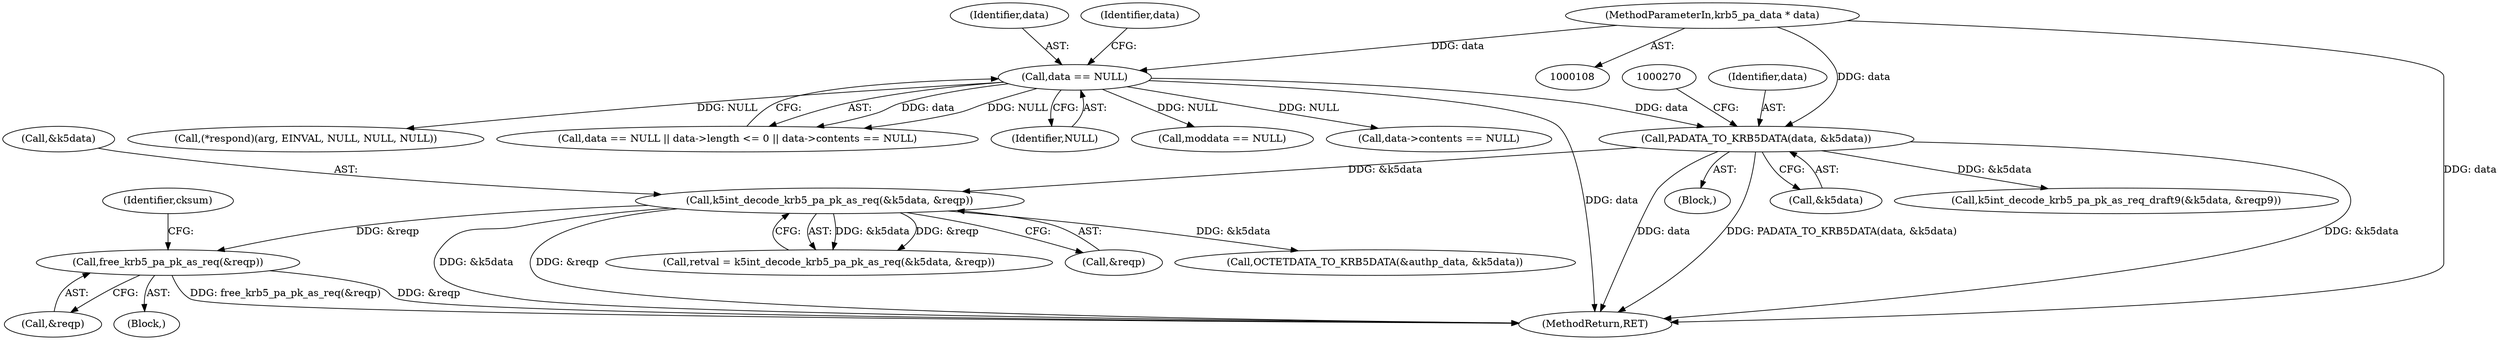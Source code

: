 digraph "0_krb5_e3b5a5e5267818c97750b266df50b6a3d4649604_1@API" {
"1000912" [label="(Call,free_krb5_pa_pk_as_req(&reqp))"];
"1000280" [label="(Call,k5int_decode_krb5_pa_pk_as_req(&k5data, &reqp))"];
"1000264" [label="(Call,PADATA_TO_KRB5DATA(data, &k5data))"];
"1000186" [label="(Call,data == NULL)"];
"1000113" [label="(MethodParameterIn,krb5_pa_data * data)"];
"1000187" [label="(Identifier,data)"];
"1000113" [label="(MethodParameterIn,krb5_pa_data * data)"];
"1000283" [label="(Call,&reqp)"];
"1000192" [label="(Identifier,data)"];
"1000185" [label="(Call,data == NULL || data->length <= 0 || data->contents == NULL)"];
"1000209" [label="(Call,moddata == NULL)"];
"1000278" [label="(Call,retval = k5int_decode_krb5_pa_pk_as_req(&k5data, &reqp))"];
"1000186" [label="(Call,data == NULL)"];
"1000119" [label="(Block,)"];
"1000265" [label="(Identifier,data)"];
"1000912" [label="(Call,free_krb5_pa_pk_as_req(&reqp))"];
"1000953" [label="(MethodReturn,RET)"];
"1000917" [label="(Identifier,cksum)"];
"1000281" [label="(Call,&k5data)"];
"1000195" [label="(Call,data->contents == NULL)"];
"1000533" [label="(Call,OCTETDATA_TO_KRB5DATA(&authp_data, &k5data))"];
"1000188" [label="(Identifier,NULL)"];
"1000363" [label="(Call,k5int_decode_krb5_pa_pk_as_req_draft9(&k5data, &reqp9))"];
"1000913" [label="(Call,&reqp)"];
"1000264" [label="(Call,PADATA_TO_KRB5DATA(data, &k5data))"];
"1000280" [label="(Call,k5int_decode_krb5_pa_pk_as_req(&k5data, &reqp))"];
"1000201" [label="(Call,(*respond)(arg, EINVAL, NULL, NULL, NULL))"];
"1000910" [label="(Block,)"];
"1000266" [label="(Call,&k5data)"];
"1000912" -> "1000910"  [label="AST: "];
"1000912" -> "1000913"  [label="CFG: "];
"1000913" -> "1000912"  [label="AST: "];
"1000917" -> "1000912"  [label="CFG: "];
"1000912" -> "1000953"  [label="DDG: free_krb5_pa_pk_as_req(&reqp)"];
"1000912" -> "1000953"  [label="DDG: &reqp"];
"1000280" -> "1000912"  [label="DDG: &reqp"];
"1000280" -> "1000278"  [label="AST: "];
"1000280" -> "1000283"  [label="CFG: "];
"1000281" -> "1000280"  [label="AST: "];
"1000283" -> "1000280"  [label="AST: "];
"1000278" -> "1000280"  [label="CFG: "];
"1000280" -> "1000953"  [label="DDG: &k5data"];
"1000280" -> "1000953"  [label="DDG: &reqp"];
"1000280" -> "1000278"  [label="DDG: &k5data"];
"1000280" -> "1000278"  [label="DDG: &reqp"];
"1000264" -> "1000280"  [label="DDG: &k5data"];
"1000280" -> "1000533"  [label="DDG: &k5data"];
"1000264" -> "1000119"  [label="AST: "];
"1000264" -> "1000266"  [label="CFG: "];
"1000265" -> "1000264"  [label="AST: "];
"1000266" -> "1000264"  [label="AST: "];
"1000270" -> "1000264"  [label="CFG: "];
"1000264" -> "1000953"  [label="DDG: data"];
"1000264" -> "1000953"  [label="DDG: PADATA_TO_KRB5DATA(data, &k5data)"];
"1000264" -> "1000953"  [label="DDG: &k5data"];
"1000186" -> "1000264"  [label="DDG: data"];
"1000113" -> "1000264"  [label="DDG: data"];
"1000264" -> "1000363"  [label="DDG: &k5data"];
"1000186" -> "1000185"  [label="AST: "];
"1000186" -> "1000188"  [label="CFG: "];
"1000187" -> "1000186"  [label="AST: "];
"1000188" -> "1000186"  [label="AST: "];
"1000192" -> "1000186"  [label="CFG: "];
"1000185" -> "1000186"  [label="CFG: "];
"1000186" -> "1000953"  [label="DDG: data"];
"1000186" -> "1000185"  [label="DDG: data"];
"1000186" -> "1000185"  [label="DDG: NULL"];
"1000113" -> "1000186"  [label="DDG: data"];
"1000186" -> "1000195"  [label="DDG: NULL"];
"1000186" -> "1000201"  [label="DDG: NULL"];
"1000186" -> "1000209"  [label="DDG: NULL"];
"1000113" -> "1000108"  [label="AST: "];
"1000113" -> "1000953"  [label="DDG: data"];
}
